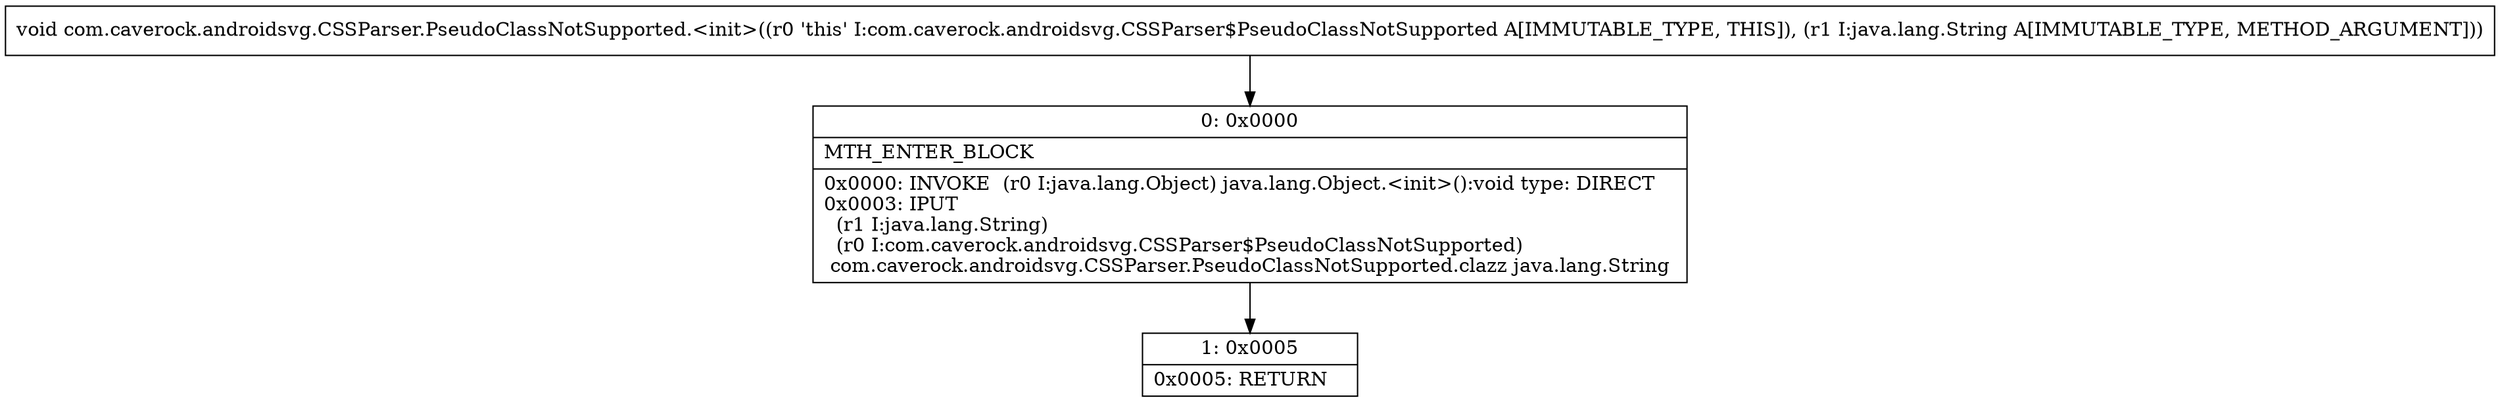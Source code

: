 digraph "CFG forcom.caverock.androidsvg.CSSParser.PseudoClassNotSupported.\<init\>(Ljava\/lang\/String;)V" {
Node_0 [shape=record,label="{0\:\ 0x0000|MTH_ENTER_BLOCK\l|0x0000: INVOKE  (r0 I:java.lang.Object) java.lang.Object.\<init\>():void type: DIRECT \l0x0003: IPUT  \l  (r1 I:java.lang.String)\l  (r0 I:com.caverock.androidsvg.CSSParser$PseudoClassNotSupported)\l com.caverock.androidsvg.CSSParser.PseudoClassNotSupported.clazz java.lang.String \l}"];
Node_1 [shape=record,label="{1\:\ 0x0005|0x0005: RETURN   \l}"];
MethodNode[shape=record,label="{void com.caverock.androidsvg.CSSParser.PseudoClassNotSupported.\<init\>((r0 'this' I:com.caverock.androidsvg.CSSParser$PseudoClassNotSupported A[IMMUTABLE_TYPE, THIS]), (r1 I:java.lang.String A[IMMUTABLE_TYPE, METHOD_ARGUMENT])) }"];
MethodNode -> Node_0;
Node_0 -> Node_1;
}

